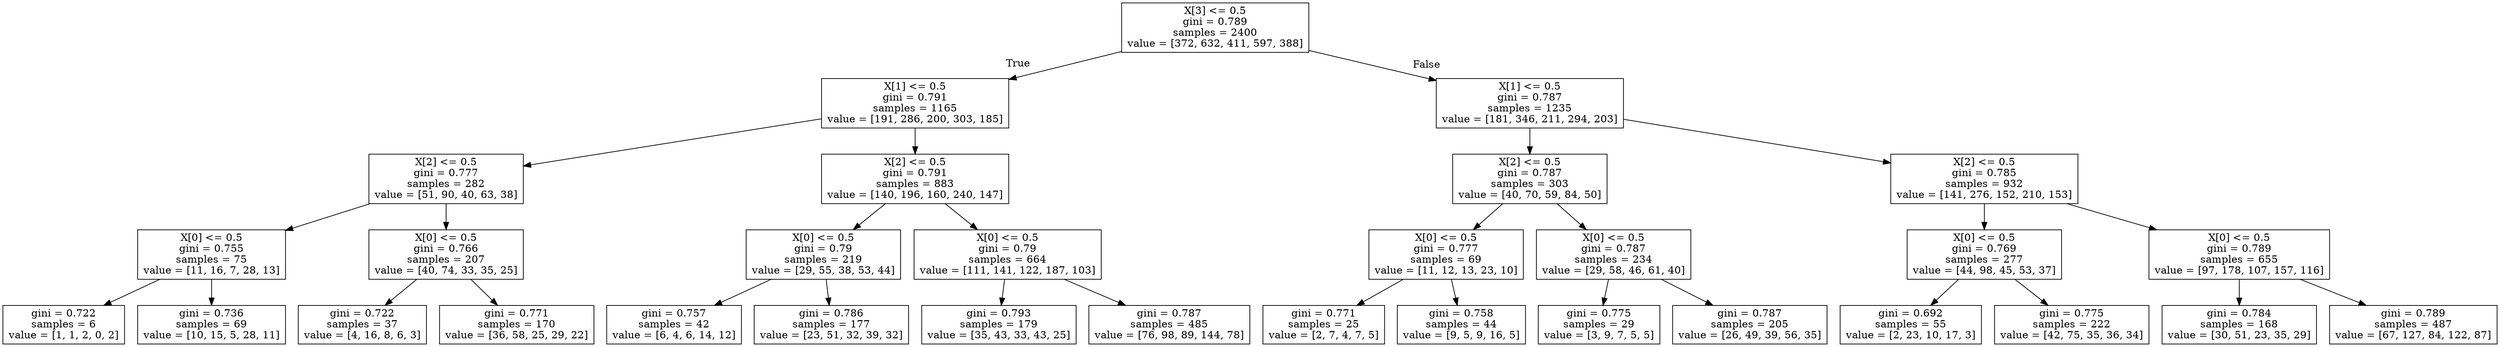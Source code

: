 digraph Tree {
node [shape=box] ;
0 [label="X[3] <= 0.5\ngini = 0.789\nsamples = 2400\nvalue = [372, 632, 411, 597, 388]"] ;
1 [label="X[1] <= 0.5\ngini = 0.791\nsamples = 1165\nvalue = [191, 286, 200, 303, 185]"] ;
0 -> 1 [labeldistance=2.5, labelangle=45, headlabel="True"] ;
2 [label="X[2] <= 0.5\ngini = 0.777\nsamples = 282\nvalue = [51, 90, 40, 63, 38]"] ;
1 -> 2 ;
3 [label="X[0] <= 0.5\ngini = 0.755\nsamples = 75\nvalue = [11, 16, 7, 28, 13]"] ;
2 -> 3 ;
4 [label="gini = 0.722\nsamples = 6\nvalue = [1, 1, 2, 0, 2]"] ;
3 -> 4 ;
5 [label="gini = 0.736\nsamples = 69\nvalue = [10, 15, 5, 28, 11]"] ;
3 -> 5 ;
6 [label="X[0] <= 0.5\ngini = 0.766\nsamples = 207\nvalue = [40, 74, 33, 35, 25]"] ;
2 -> 6 ;
7 [label="gini = 0.722\nsamples = 37\nvalue = [4, 16, 8, 6, 3]"] ;
6 -> 7 ;
8 [label="gini = 0.771\nsamples = 170\nvalue = [36, 58, 25, 29, 22]"] ;
6 -> 8 ;
9 [label="X[2] <= 0.5\ngini = 0.791\nsamples = 883\nvalue = [140, 196, 160, 240, 147]"] ;
1 -> 9 ;
10 [label="X[0] <= 0.5\ngini = 0.79\nsamples = 219\nvalue = [29, 55, 38, 53, 44]"] ;
9 -> 10 ;
11 [label="gini = 0.757\nsamples = 42\nvalue = [6, 4, 6, 14, 12]"] ;
10 -> 11 ;
12 [label="gini = 0.786\nsamples = 177\nvalue = [23, 51, 32, 39, 32]"] ;
10 -> 12 ;
13 [label="X[0] <= 0.5\ngini = 0.79\nsamples = 664\nvalue = [111, 141, 122, 187, 103]"] ;
9 -> 13 ;
14 [label="gini = 0.793\nsamples = 179\nvalue = [35, 43, 33, 43, 25]"] ;
13 -> 14 ;
15 [label="gini = 0.787\nsamples = 485\nvalue = [76, 98, 89, 144, 78]"] ;
13 -> 15 ;
16 [label="X[1] <= 0.5\ngini = 0.787\nsamples = 1235\nvalue = [181, 346, 211, 294, 203]"] ;
0 -> 16 [labeldistance=2.5, labelangle=-45, headlabel="False"] ;
17 [label="X[2] <= 0.5\ngini = 0.787\nsamples = 303\nvalue = [40, 70, 59, 84, 50]"] ;
16 -> 17 ;
18 [label="X[0] <= 0.5\ngini = 0.777\nsamples = 69\nvalue = [11, 12, 13, 23, 10]"] ;
17 -> 18 ;
19 [label="gini = 0.771\nsamples = 25\nvalue = [2, 7, 4, 7, 5]"] ;
18 -> 19 ;
20 [label="gini = 0.758\nsamples = 44\nvalue = [9, 5, 9, 16, 5]"] ;
18 -> 20 ;
21 [label="X[0] <= 0.5\ngini = 0.787\nsamples = 234\nvalue = [29, 58, 46, 61, 40]"] ;
17 -> 21 ;
22 [label="gini = 0.775\nsamples = 29\nvalue = [3, 9, 7, 5, 5]"] ;
21 -> 22 ;
23 [label="gini = 0.787\nsamples = 205\nvalue = [26, 49, 39, 56, 35]"] ;
21 -> 23 ;
24 [label="X[2] <= 0.5\ngini = 0.785\nsamples = 932\nvalue = [141, 276, 152, 210, 153]"] ;
16 -> 24 ;
25 [label="X[0] <= 0.5\ngini = 0.769\nsamples = 277\nvalue = [44, 98, 45, 53, 37]"] ;
24 -> 25 ;
26 [label="gini = 0.692\nsamples = 55\nvalue = [2, 23, 10, 17, 3]"] ;
25 -> 26 ;
27 [label="gini = 0.775\nsamples = 222\nvalue = [42, 75, 35, 36, 34]"] ;
25 -> 27 ;
28 [label="X[0] <= 0.5\ngini = 0.789\nsamples = 655\nvalue = [97, 178, 107, 157, 116]"] ;
24 -> 28 ;
29 [label="gini = 0.784\nsamples = 168\nvalue = [30, 51, 23, 35, 29]"] ;
28 -> 29 ;
30 [label="gini = 0.789\nsamples = 487\nvalue = [67, 127, 84, 122, 87]"] ;
28 -> 30 ;
}